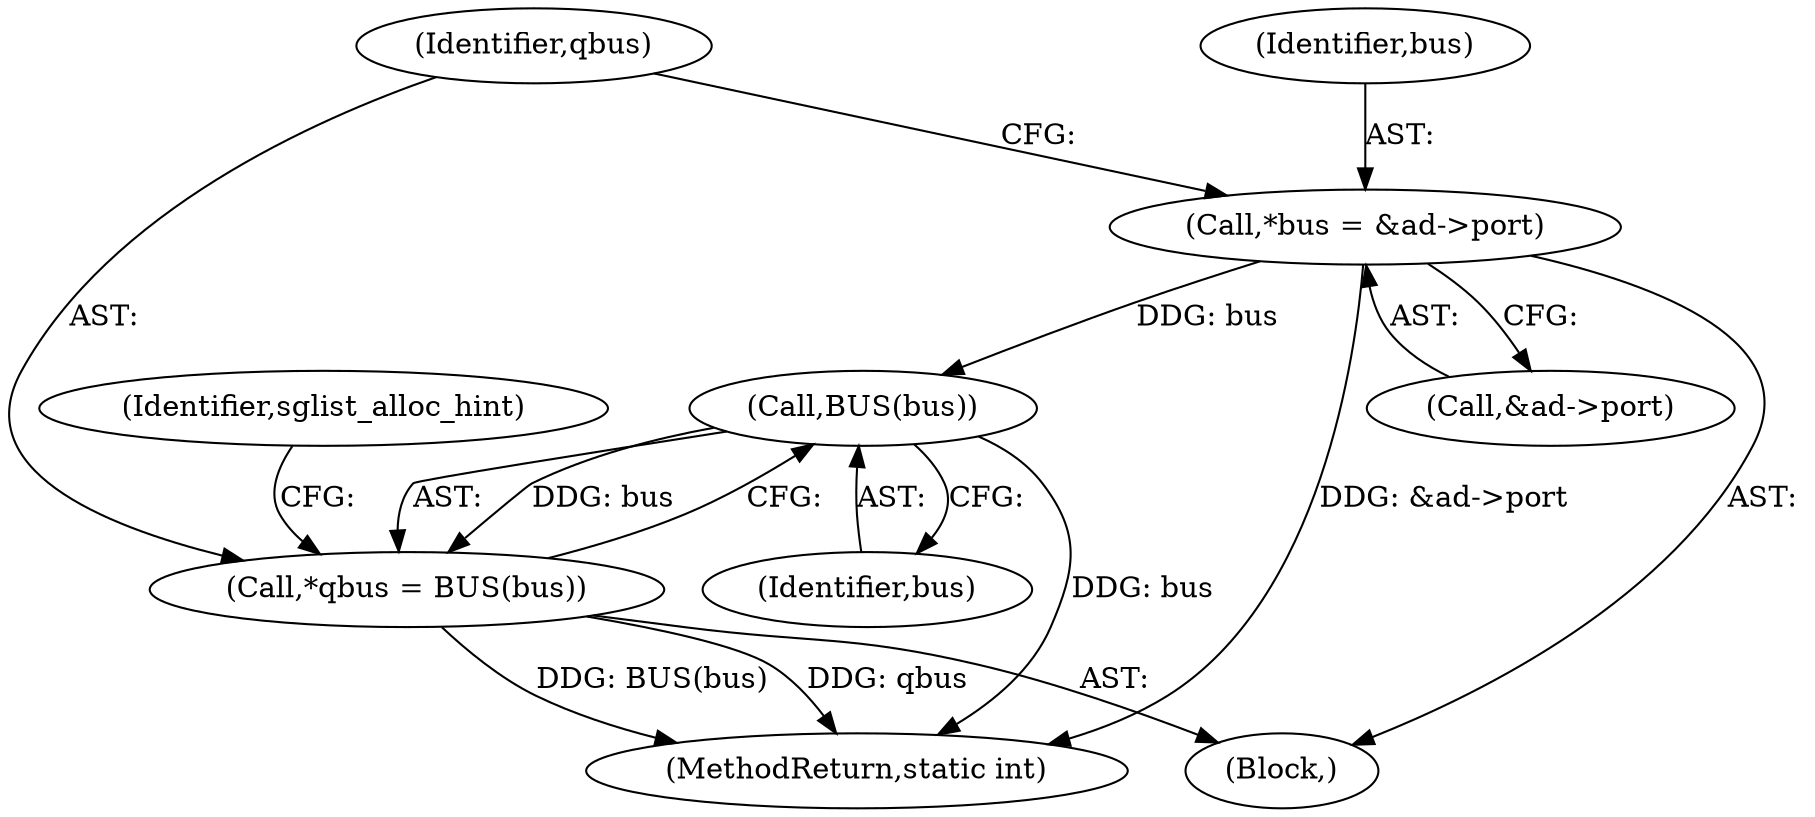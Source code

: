digraph "0_qemu_3251bdcf1c67427d964517053c3d185b46e618e8@pointer" {
"1000162" [label="(Call,*bus = &ad->port)"];
"1000171" [label="(Call,BUS(bus))"];
"1000169" [label="(Call,*qbus = BUS(bus))"];
"1000162" [label="(Call,*bus = &ad->port)"];
"1000171" [label="(Call,BUS(bus))"];
"1000358" [label="(MethodReturn,static int)"];
"1000175" [label="(Identifier,sglist_alloc_hint)"];
"1000170" [label="(Identifier,qbus)"];
"1000108" [label="(Block,)"];
"1000169" [label="(Call,*qbus = BUS(bus))"];
"1000172" [label="(Identifier,bus)"];
"1000164" [label="(Call,&ad->port)"];
"1000163" [label="(Identifier,bus)"];
"1000162" -> "1000108"  [label="AST: "];
"1000162" -> "1000164"  [label="CFG: "];
"1000163" -> "1000162"  [label="AST: "];
"1000164" -> "1000162"  [label="AST: "];
"1000170" -> "1000162"  [label="CFG: "];
"1000162" -> "1000358"  [label="DDG: &ad->port"];
"1000162" -> "1000171"  [label="DDG: bus"];
"1000171" -> "1000169"  [label="AST: "];
"1000171" -> "1000172"  [label="CFG: "];
"1000172" -> "1000171"  [label="AST: "];
"1000169" -> "1000171"  [label="CFG: "];
"1000171" -> "1000358"  [label="DDG: bus"];
"1000171" -> "1000169"  [label="DDG: bus"];
"1000169" -> "1000108"  [label="AST: "];
"1000170" -> "1000169"  [label="AST: "];
"1000175" -> "1000169"  [label="CFG: "];
"1000169" -> "1000358"  [label="DDG: BUS(bus)"];
"1000169" -> "1000358"  [label="DDG: qbus"];
}
